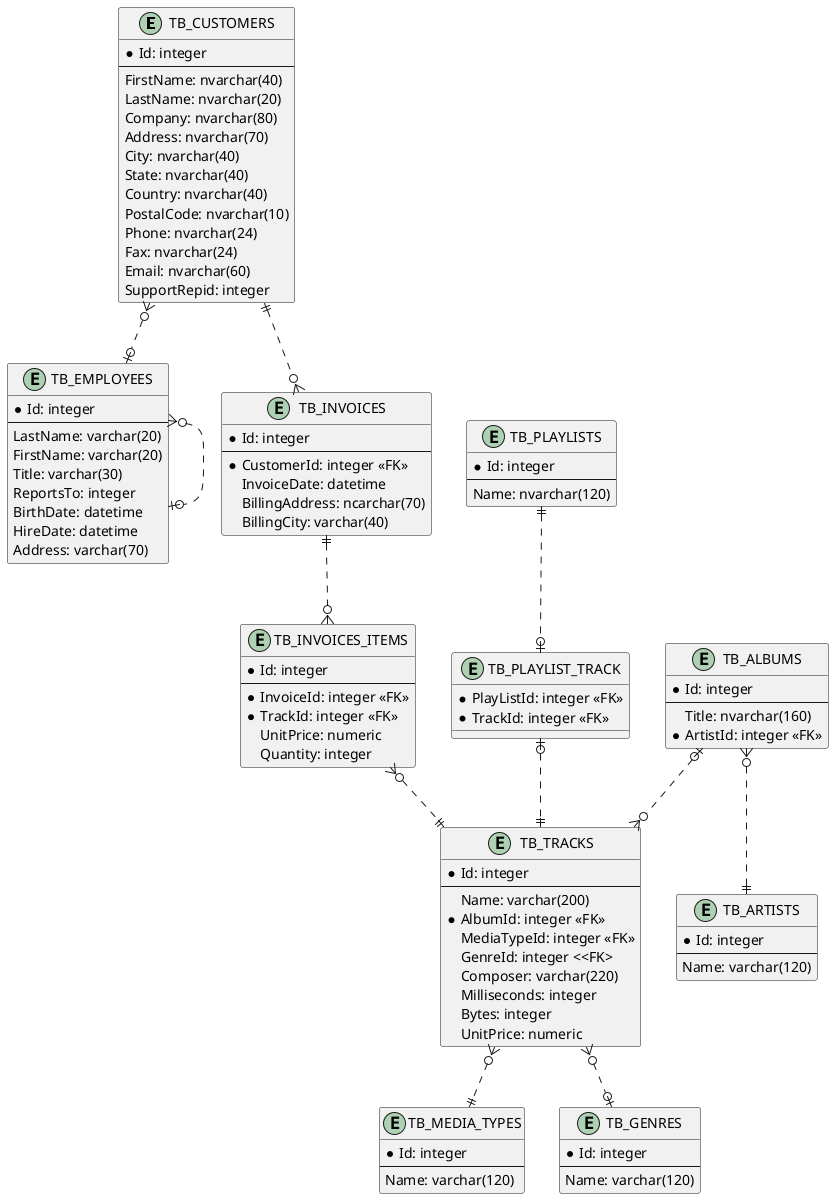 @startuml

entity TB_CUSTOMERS {
    * Id: integer
    --
    FirstName: nvarchar(40)
    LastName: nvarchar(20)
    Company: nvarchar(80)
    Address: nvarchar(70)
    City: nvarchar(40)
    State: nvarchar(40)
    Country: nvarchar(40)
    PostalCode: nvarchar(10)
    Phone: nvarchar(24)
    Fax: nvarchar(24)
    Email: nvarchar(60)
    SupportRepid: integer
}

entity TB_EMPLOYEES {
    * Id: integer
    --
    LastName: varchar(20)
    FirstName: varchar(20)
    Title: varchar(30)
    ReportsTo: integer
    BirthDate: datetime
    HireDate: datetime
    Address: varchar(70)
}

entity TB_INVOICES {
    * Id: integer
    --
    * CustomerId: integer <<FK>>
    InvoiceDate: datetime
    BillingAddress: ncarchar(70)
    BillingCity: varchar(40)
}

entity TB_INVOICES_ITEMS {
    * Id: integer
    --
    * InvoiceId: integer <<FK>>
    * TrackId: integer <<FK>>
    UnitPrice: numeric
    Quantity: integer
}

entity TB_ALBUMS {
    * Id: integer
    --
    Title: nvarchar(160)
    * ArtistId: integer <<FK>>
}

entity TB_PLAYLISTS{
    * Id: integer
    --
    Name: nvarchar(120)
}

entity TB_PLAYLIST_TRACK{
    * PlayListId: integer <<FK>>
    *TrackId: integer <<FK>>
}

entity TB_TRACKS{
    * Id: integer
    --
    Name: varchar(200)
    * AlbumId: integer <<FK>>
     MediaTypeId: integer <<FK>>
     GenreId: integer <<FK>
     Composer: varchar(220)
     Milliseconds: integer
     Bytes: integer
     UnitPrice: numeric
}

entity TB_ARTISTS{
    * Id: integer
    --
    Name: varchar(120)
}

entity TB_MEDIA_TYPES{
    * Id: integer
    --
    Name: varchar(120)
}

entity TB_GENRES{
    * Id: integer
    --
    Name: varchar(120)
}

TB_CUSTOMERS ||..o{ TB_INVOICES
TB_CUSTOMERS }o..o| TB_EMPLOYEES
TB_EMPLOYEES }o..o| TB_EMPLOYEES

TB_INVOICES ||..o{ TB_INVOICES_ITEMS
TB_INVOICES_ITEMS }o..|| TB_TRACKS

TB_ALBUMS |o..o{ TB_TRACKS
TB_ALBUMS }o..|| TB_ARTISTS

TB_PLAYLISTS ||..o| TB_PLAYLIST_TRACK
TB_PLAYLIST_TRACK |o..|| TB_TRACKS

TB_TRACKS }o..|| TB_MEDIA_TYPES
TB_TRACKS }o..o| TB_GENRES

@enduml